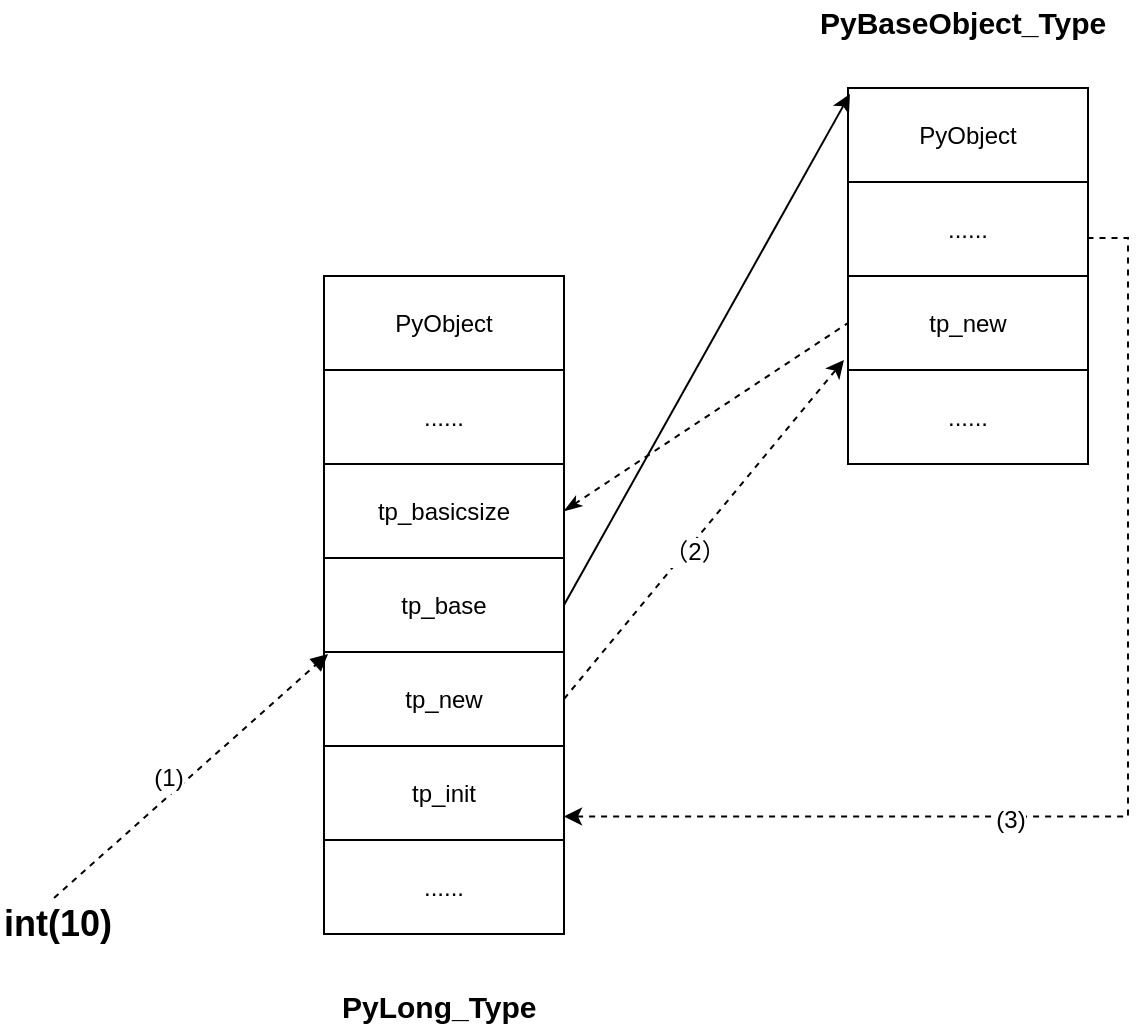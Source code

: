 <mxfile version="11.1.4" type="github"><diagram id="LN5kHFYHeJDlRlh7SFdl" name="第 1 页"><mxGraphModel dx="1422" dy="796" grid="0" gridSize="10" guides="1" tooltips="1" connect="1" arrows="1" fold="1" page="1" pageScale="1" pageWidth="827" pageHeight="1169" math="0" shadow="0"><root><mxCell id="0"/><mxCell id="1" parent="0"/><mxCell id="o_zcGF4BAWVEgfxpe8KF-4" value="......" style="rounded=0;whiteSpace=wrap;html=1;" vertex="1" parent="1"><mxGeometry x="250" y="320" width="120" height="47" as="geometry"/></mxCell><mxCell id="o_zcGF4BAWVEgfxpe8KF-5" value="tp_base" style="rounded=0;whiteSpace=wrap;html=1;" vertex="1" parent="1"><mxGeometry x="250" y="414" width="120" height="47" as="geometry"/></mxCell><mxCell id="o_zcGF4BAWVEgfxpe8KF-6" value="tp_basicsize" style="rounded=0;whiteSpace=wrap;html=1;" vertex="1" parent="1"><mxGeometry x="250" y="367" width="120" height="47" as="geometry"/></mxCell><mxCell id="o_zcGF4BAWVEgfxpe8KF-8" value="tp_init" style="rounded=0;whiteSpace=wrap;html=1;" vertex="1" parent="1"><mxGeometry x="250" y="508" width="120" height="47" as="geometry"/></mxCell><mxCell id="o_zcGF4BAWVEgfxpe8KF-9" value="tp_new" style="rounded=0;whiteSpace=wrap;html=1;" vertex="1" parent="1"><mxGeometry x="250" y="461" width="120" height="47" as="geometry"/></mxCell><mxCell id="o_zcGF4BAWVEgfxpe8KF-11" value="PyObject" style="rounded=0;whiteSpace=wrap;html=1;" vertex="1" parent="1"><mxGeometry x="250" y="273" width="120" height="47" as="geometry"/></mxCell><mxCell id="o_zcGF4BAWVEgfxpe8KF-26" style="edgeStyle=orthogonalEdgeStyle;rounded=0;orthogonalLoop=1;jettySize=auto;html=1;exitX=1;exitY=0.75;exitDx=0;exitDy=0;entryX=1;entryY=0.75;entryDx=0;entryDy=0;startArrow=none;startFill=0;targetPerimeterSpacing=5;dashed=1;" edge="1" parent="1" source="o_zcGF4BAWVEgfxpe8KF-12" target="o_zcGF4BAWVEgfxpe8KF-8"><mxGeometry relative="1" as="geometry"><Array as="points"><mxPoint x="652" y="254"/><mxPoint x="652" y="543"/></Array></mxGeometry></mxCell><mxCell id="o_zcGF4BAWVEgfxpe8KF-31" value="(3)" style="text;html=1;resizable=0;points=[];align=center;verticalAlign=middle;labelBackgroundColor=#ffffff;" vertex="1" connectable="0" parent="o_zcGF4BAWVEgfxpe8KF-26"><mxGeometry x="0.31" y="1" relative="1" as="geometry"><mxPoint as="offset"/></mxGeometry></mxCell><mxCell id="o_zcGF4BAWVEgfxpe8KF-12" value="&lt;span style=&quot;white-space: normal&quot;&gt;tp_new&lt;/span&gt;" style="rounded=0;whiteSpace=wrap;html=1;" vertex="1" parent="1"><mxGeometry x="512" y="273" width="120" height="47" as="geometry"/></mxCell><mxCell id="o_zcGF4BAWVEgfxpe8KF-13" value="&lt;span style=&quot;white-space: normal&quot;&gt;......&lt;/span&gt;" style="rounded=0;whiteSpace=wrap;html=1;" vertex="1" parent="1"><mxGeometry x="512" y="320" width="120" height="47" as="geometry"/></mxCell><mxCell id="o_zcGF4BAWVEgfxpe8KF-14" value="&lt;span style=&quot;white-space: normal&quot;&gt;......&lt;/span&gt;" style="rounded=0;whiteSpace=wrap;html=1;" vertex="1" parent="1"><mxGeometry x="512" y="226" width="120" height="47" as="geometry"/></mxCell><mxCell id="o_zcGF4BAWVEgfxpe8KF-15" value="PyObject" style="rounded=0;whiteSpace=wrap;html=1;" vertex="1" parent="1"><mxGeometry x="512" y="179" width="120" height="47" as="geometry"/></mxCell><mxCell id="o_zcGF4BAWVEgfxpe8KF-16" value="" style="endArrow=none;dashed=1;html=1;entryX=0;entryY=0.5;entryDx=0;entryDy=0;exitX=1;exitY=0.5;exitDx=0;exitDy=0;targetPerimeterSpacing=5;startArrow=classicThin;startFill=1;" edge="1" parent="1" source="o_zcGF4BAWVEgfxpe8KF-6" target="o_zcGF4BAWVEgfxpe8KF-12"><mxGeometry width="50" height="50" relative="1" as="geometry"><mxPoint x="250" y="626" as="sourcePoint"/><mxPoint x="300" y="576" as="targetPoint"/><Array as="points"/></mxGeometry></mxCell><mxCell id="o_zcGF4BAWVEgfxpe8KF-19" value="......" style="rounded=0;whiteSpace=wrap;html=1;" vertex="1" parent="1"><mxGeometry x="250" y="555" width="120" height="47" as="geometry"/></mxCell><mxCell id="o_zcGF4BAWVEgfxpe8KF-21" value="&lt;b&gt;&lt;font style=&quot;font-size: 15px&quot;&gt;PyBaseObject_Type&lt;/font&gt;&lt;/b&gt;" style="text;html=1;resizable=0;points=[];autosize=1;align=left;verticalAlign=top;spacingTop=-4;" vertex="1" parent="1"><mxGeometry x="495.5" y="135" width="153" height="15" as="geometry"/></mxCell><mxCell id="o_zcGF4BAWVEgfxpe8KF-22" value="&lt;b&gt;&lt;font style=&quot;font-size: 15px&quot;&gt;PyLong_Type&lt;/font&gt;&lt;/b&gt;" style="text;html=1;resizable=0;points=[];autosize=1;align=left;verticalAlign=top;spacingTop=-4;" vertex="1" parent="1"><mxGeometry x="256.5" y="627" width="107" height="15" as="geometry"/></mxCell><mxCell id="o_zcGF4BAWVEgfxpe8KF-24" value="" style="endArrow=classic;html=1;exitX=1;exitY=0.5;exitDx=0;exitDy=0;entryX=0.008;entryY=0.064;entryDx=0;entryDy=0;entryPerimeter=0;" edge="1" parent="1" source="o_zcGF4BAWVEgfxpe8KF-5" target="o_zcGF4BAWVEgfxpe8KF-15"><mxGeometry width="50" height="50" relative="1" as="geometry"><mxPoint x="470.5" y="508" as="sourcePoint"/><mxPoint x="482" y="101" as="targetPoint"/><Array as="points"/></mxGeometry></mxCell><mxCell id="o_zcGF4BAWVEgfxpe8KF-25" value="" style="endArrow=classic;dashed=1;html=1;exitX=1;exitY=0.5;exitDx=0;exitDy=0;entryX=-0.017;entryY=0.894;entryDx=0;entryDy=0;entryPerimeter=0;startArrow=none;startFill=0;endFill=1;" edge="1" parent="1" source="o_zcGF4BAWVEgfxpe8KF-9" target="o_zcGF4BAWVEgfxpe8KF-12"><mxGeometry width="50" height="50" relative="1" as="geometry"><mxPoint x="413" y="519" as="sourcePoint"/><mxPoint x="463" y="469" as="targetPoint"/></mxGeometry></mxCell><mxCell id="o_zcGF4BAWVEgfxpe8KF-27" value="（2）" style="text;html=1;resizable=0;points=[];align=center;verticalAlign=middle;labelBackgroundColor=#ffffff;" vertex="1" connectable="0" parent="o_zcGF4BAWVEgfxpe8KF-25"><mxGeometry x="-0.101" y="-4" relative="1" as="geometry"><mxPoint x="-1" as="offset"/></mxGeometry></mxCell><mxCell id="o_zcGF4BAWVEgfxpe8KF-28" value="&lt;b&gt;&lt;font style=&quot;font-size: 18px&quot;&gt;int(10)&lt;/font&gt;&lt;/b&gt;" style="text;html=1;resizable=0;points=[];autosize=1;align=left;verticalAlign=top;spacingTop=-4;" vertex="1" parent="1"><mxGeometry x="88" y="584" width="64" height="16" as="geometry"/></mxCell><mxCell id="o_zcGF4BAWVEgfxpe8KF-29" value="" style="endArrow=block;dashed=1;html=1;exitX=0.422;exitY=0;exitDx=0;exitDy=0;exitPerimeter=0;entryX=0.017;entryY=0.021;entryDx=0;entryDy=0;entryPerimeter=0;endFill=1;" edge="1" parent="1" source="o_zcGF4BAWVEgfxpe8KF-28" target="o_zcGF4BAWVEgfxpe8KF-9"><mxGeometry width="50" height="50" relative="1" as="geometry"><mxPoint x="88" y="582" as="sourcePoint"/><mxPoint x="138" y="532" as="targetPoint"/></mxGeometry></mxCell><mxCell id="o_zcGF4BAWVEgfxpe8KF-30" value="(1)" style="text;html=1;resizable=0;points=[];align=center;verticalAlign=middle;labelBackgroundColor=#ffffff;" vertex="1" connectable="0" parent="o_zcGF4BAWVEgfxpe8KF-29"><mxGeometry x="0.679" y="-3" relative="1" as="geometry"><mxPoint x="-60" y="40" as="offset"/></mxGeometry></mxCell></root></mxGraphModel></diagram></mxfile>